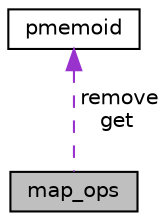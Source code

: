 digraph "map_ops"
{
  edge [fontname="Helvetica",fontsize="10",labelfontname="Helvetica",labelfontsize="10"];
  node [fontname="Helvetica",fontsize="10",shape=record];
  Node1 [label="map_ops",height=0.2,width=0.4,color="black", fillcolor="grey75", style="filled", fontcolor="black"];
  Node2 -> Node1 [dir="back",color="darkorchid3",fontsize="10",style="dashed",label=" remove\nget" ];
  Node2 [label="pmemoid",height=0.2,width=0.4,color="black", fillcolor="white", style="filled",URL="$structpmemoid.html"];
}
